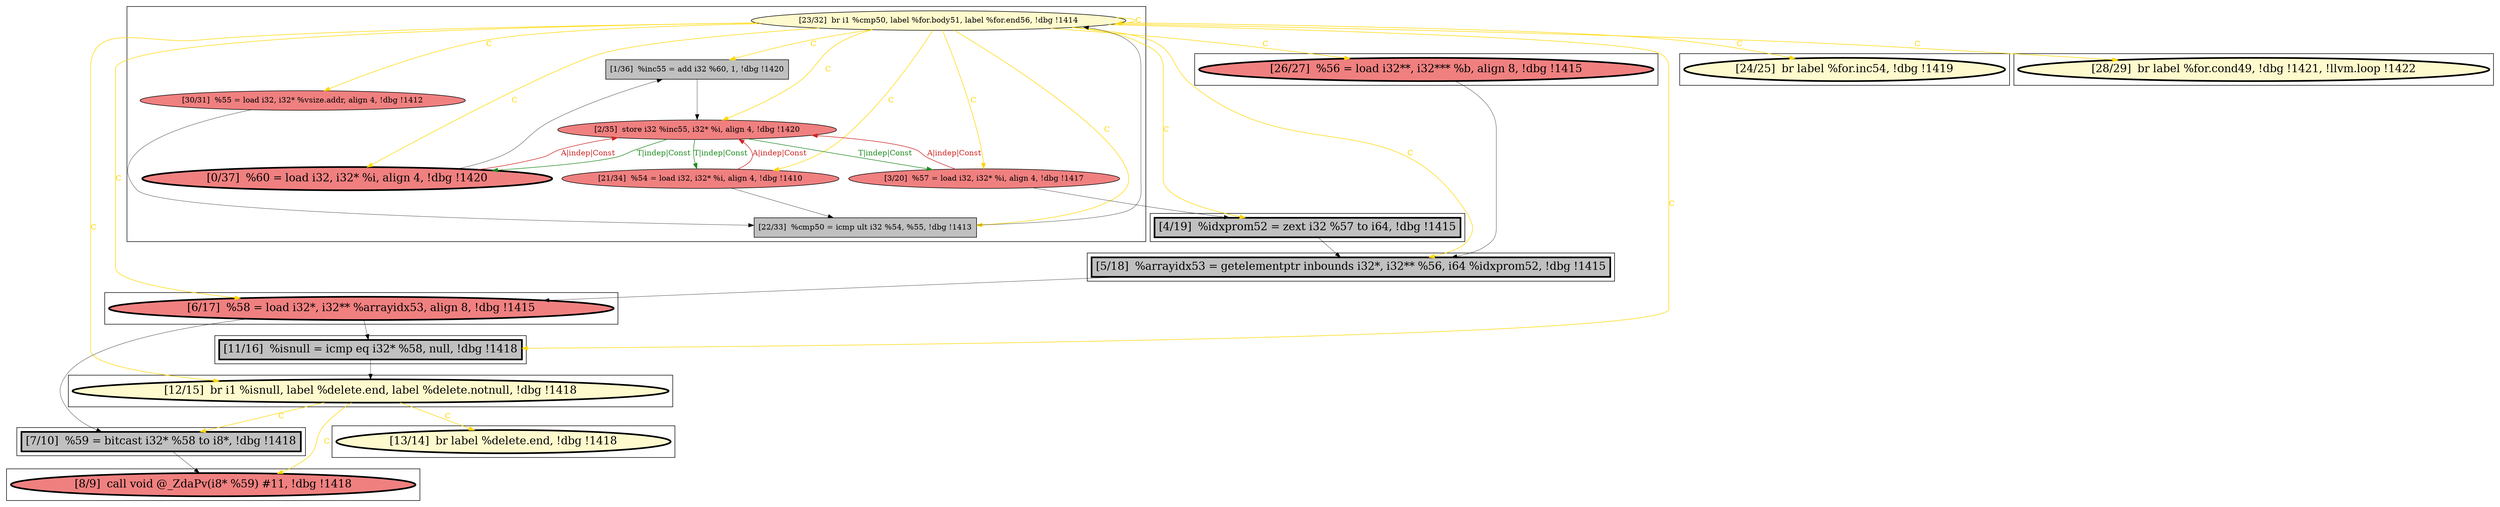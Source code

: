 
digraph G {



node1501->node1497 [style=solid,color=gold,label="C",penwidth=1.0,fontcolor=gold ]
node1501->node1505 [style=solid,color=gold,label="C",penwidth=1.0,fontcolor=gold ]
node1504->node1509 [style=solid,color=black,label="",penwidth=0.5,fontcolor=black ]
node1493->node1508 [style=solid,color=black,label="",penwidth=0.5,fontcolor=black ]
node1499->node1500 [style=solid,color=black,label="",penwidth=0.5,fontcolor=black ]
node1496->node1504 [style=solid,color=black,label="",penwidth=0.5,fontcolor=black ]
node1501->node1499 [style=solid,color=gold,label="C",penwidth=1.0,fontcolor=gold ]
node1503->node1501 [style=solid,color=black,label="",penwidth=0.5,fontcolor=black ]
node1508->node1491 [style=solid,color=gold,label="C",penwidth=1.0,fontcolor=gold ]
node1502->node1503 [style=solid,color=black,label="",penwidth=0.5,fontcolor=black ]
node1501->node1502 [style=solid,color=gold,label="C",penwidth=1.0,fontcolor=gold ]
node1502->node1500 [style=solid,color=firebrick3,label="A|indep|Const",penwidth=1.0,fontcolor=firebrick3 ]
node1501->node1509 [style=solid,color=gold,label="C",penwidth=1.0,fontcolor=gold ]
node1501->node1503 [style=solid,color=gold,label="C",penwidth=1.0,fontcolor=gold ]
node1496->node1500 [style=solid,color=firebrick3,label="A|indep|Const",penwidth=1.0,fontcolor=firebrick3 ]
node1505->node1492 [style=solid,color=black,label="",penwidth=0.5,fontcolor=black ]
node1508->node1494 [style=solid,color=gold,label="C",penwidth=1.0,fontcolor=gold ]
node1506->node1509 [style=solid,color=black,label="",penwidth=0.5,fontcolor=black ]
node1501->node1500 [style=solid,color=gold,label="C",penwidth=1.0,fontcolor=gold ]
node1500->node1496 [style=solid,color=forestgreen,label="T|indep|Const",penwidth=1.0,fontcolor=forestgreen ]
node1501->node1496 [style=solid,color=gold,label="C",penwidth=1.0,fontcolor=gold ]
node1498->node1500 [style=solid,color=firebrick3,label="A|indep|Const",penwidth=1.0,fontcolor=firebrick3 ]
node1508->node1492 [style=solid,color=gold,label="C",penwidth=1.0,fontcolor=gold ]
node1505->node1493 [style=solid,color=black,label="",penwidth=0.5,fontcolor=black ]
node1501->node1504 [style=solid,color=gold,label="C",penwidth=1.0,fontcolor=gold ]
node1509->node1505 [style=solid,color=black,label="",penwidth=0.5,fontcolor=black ]
node1501->node1507 [style=solid,color=gold,label="C",penwidth=1.0,fontcolor=gold ]
node1498->node1499 [style=solid,color=black,label="",penwidth=0.5,fontcolor=black ]
node1497->node1503 [style=solid,color=black,label="",penwidth=0.5,fontcolor=black ]
node1501->node1493 [style=solid,color=gold,label="C",penwidth=1.0,fontcolor=gold ]
node1500->node1498 [style=solid,color=forestgreen,label="T|indep|Const",penwidth=1.0,fontcolor=forestgreen ]
node1501->node1501 [style=solid,color=gold,label="C",penwidth=1.0,fontcolor=gold ]
node1500->node1502 [style=solid,color=forestgreen,label="T|indep|Const",penwidth=1.0,fontcolor=forestgreen ]
node1501->node1506 [style=solid,color=gold,label="C",penwidth=1.0,fontcolor=gold ]
node1501->node1508 [style=solid,color=gold,label="C",penwidth=1.0,fontcolor=gold ]
node1501->node1498 [style=solid,color=gold,label="C",penwidth=1.0,fontcolor=gold ]
node1492->node1491 [style=solid,color=black,label="",penwidth=0.5,fontcolor=black ]
node1501->node1495 [style=solid,color=gold,label="C",penwidth=1.0,fontcolor=gold ]


subgraph cluster11 {


node1509 [penwidth=3.0,fontsize=20,fillcolor=grey,label="[5/18]  %arrayidx53 = getelementptr inbounds i32*, i32** %56, i64 %idxprom52, !dbg !1415",shape=rectangle,style=filled ]



}

subgraph cluster10 {


node1508 [penwidth=3.0,fontsize=20,fillcolor=lemonchiffon,label="[12/15]  br i1 %isnull, label %delete.end, label %delete.notnull, !dbg !1418",shape=ellipse,style=filled ]



}

subgraph cluster9 {


node1507 [penwidth=3.0,fontsize=20,fillcolor=lemonchiffon,label="[24/25]  br label %for.inc54, !dbg !1419",shape=ellipse,style=filled ]



}

subgraph cluster8 {


node1506 [penwidth=3.0,fontsize=20,fillcolor=lightcoral,label="[26/27]  %56 = load i32**, i32*** %b, align 8, !dbg !1415",shape=ellipse,style=filled ]



}

subgraph cluster7 {


node1505 [penwidth=3.0,fontsize=20,fillcolor=lightcoral,label="[6/17]  %58 = load i32*, i32** %arrayidx53, align 8, !dbg !1415",shape=ellipse,style=filled ]



}

subgraph cluster6 {


node1504 [penwidth=3.0,fontsize=20,fillcolor=grey,label="[4/19]  %idxprom52 = zext i32 %57 to i64, !dbg !1415",shape=rectangle,style=filled ]



}

subgraph cluster0 {


node1491 [penwidth=3.0,fontsize=20,fillcolor=lightcoral,label="[8/9]  call void @_ZdaPv(i8* %59) #11, !dbg !1418",shape=ellipse,style=filled ]



}

subgraph cluster5 {


node1503 [fillcolor=grey,label="[22/33]  %cmp50 = icmp ult i32 %54, %55, !dbg !1413",shape=rectangle,style=filled ]
node1502 [fillcolor=lightcoral,label="[21/34]  %54 = load i32, i32* %i, align 4, !dbg !1410",shape=ellipse,style=filled ]
node1497 [fillcolor=lightcoral,label="[30/31]  %55 = load i32, i32* %vsize.addr, align 4, !dbg !1412",shape=ellipse,style=filled ]
node1499 [fillcolor=grey,label="[1/36]  %inc55 = add i32 %60, 1, !dbg !1420",shape=rectangle,style=filled ]
node1501 [fillcolor=lemonchiffon,label="[23/32]  br i1 %cmp50, label %for.body51, label %for.end56, !dbg !1414",shape=ellipse,style=filled ]
node1496 [fillcolor=lightcoral,label="[3/20]  %57 = load i32, i32* %i, align 4, !dbg !1417",shape=ellipse,style=filled ]
node1498 [penwidth=3.0,fontsize=20,fillcolor=lightcoral,label="[0/37]  %60 = load i32, i32* %i, align 4, !dbg !1420",shape=ellipse,style=filled ]
node1500 [fillcolor=lightcoral,label="[2/35]  store i32 %inc55, i32* %i, align 4, !dbg !1420",shape=ellipse,style=filled ]



}

subgraph cluster1 {


node1492 [penwidth=3.0,fontsize=20,fillcolor=grey,label="[7/10]  %59 = bitcast i32* %58 to i8*, !dbg !1418",shape=rectangle,style=filled ]



}

subgraph cluster2 {


node1493 [penwidth=3.0,fontsize=20,fillcolor=grey,label="[11/16]  %isnull = icmp eq i32* %58, null, !dbg !1418",shape=rectangle,style=filled ]



}

subgraph cluster3 {


node1494 [penwidth=3.0,fontsize=20,fillcolor=lemonchiffon,label="[13/14]  br label %delete.end, !dbg !1418",shape=ellipse,style=filled ]



}

subgraph cluster4 {


node1495 [penwidth=3.0,fontsize=20,fillcolor=lemonchiffon,label="[28/29]  br label %for.cond49, !dbg !1421, !llvm.loop !1422",shape=ellipse,style=filled ]



}

}
